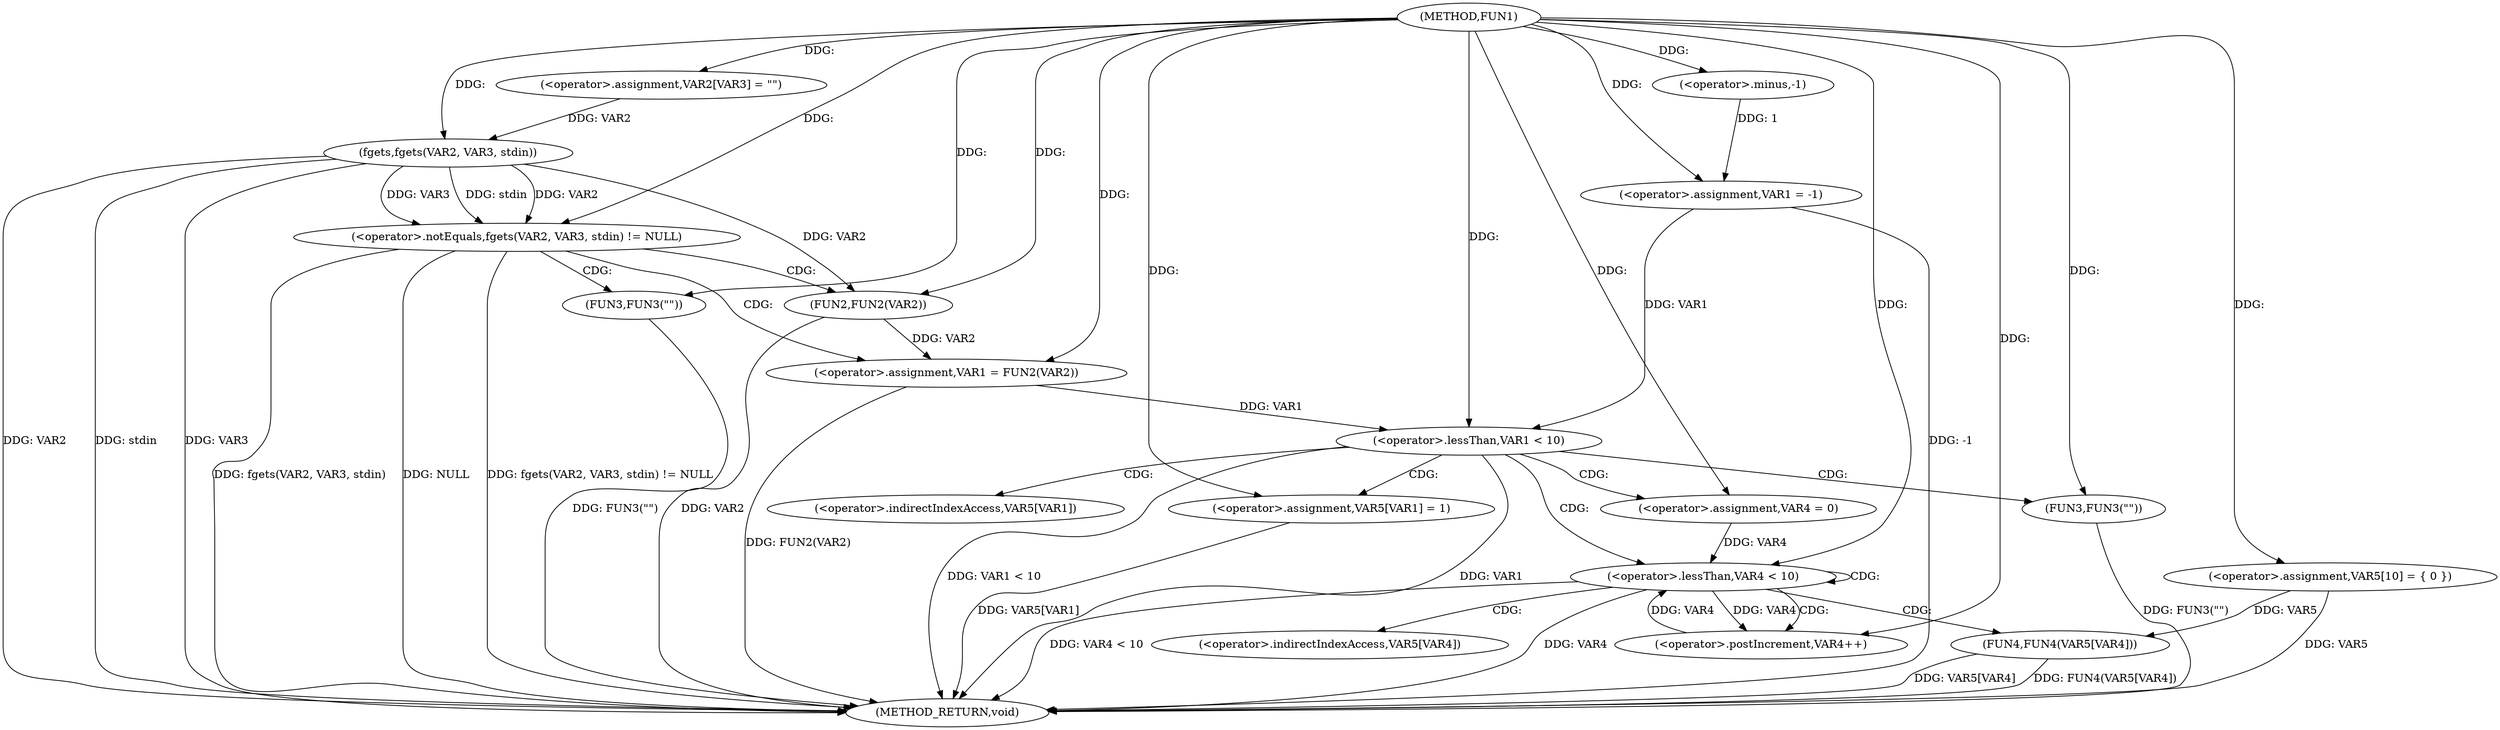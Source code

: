 digraph FUN1 {  
"1000100" [label = "(METHOD,FUN1)" ]
"1000161" [label = "(METHOD_RETURN,void)" ]
"1000103" [label = "(<operator>.assignment,VAR1 = -1)" ]
"1000105" [label = "(<operator>.minus,-1)" ]
"1000109" [label = "(<operator>.assignment,VAR2[VAR3] = \"\")" ]
"1000113" [label = "(<operator>.notEquals,fgets(VAR2, VAR3, stdin) != NULL)" ]
"1000114" [label = "(fgets,fgets(VAR2, VAR3, stdin))" ]
"1000120" [label = "(<operator>.assignment,VAR1 = FUN2(VAR2))" ]
"1000122" [label = "(FUN2,FUN2(VAR2))" ]
"1000126" [label = "(FUN3,FUN3(\"\"))" ]
"1000131" [label = "(<operator>.assignment,VAR5[10] = { 0 })" ]
"1000134" [label = "(<operator>.lessThan,VAR1 < 10)" ]
"1000138" [label = "(<operator>.assignment,VAR5[VAR1] = 1)" ]
"1000144" [label = "(<operator>.assignment,VAR4 = 0)" ]
"1000147" [label = "(<operator>.lessThan,VAR4 < 10)" ]
"1000150" [label = "(<operator>.postIncrement,VAR4++)" ]
"1000153" [label = "(FUN4,FUN4(VAR5[VAR4]))" ]
"1000159" [label = "(FUN3,FUN3(\"\"))" ]
"1000139" [label = "(<operator>.indirectIndexAccess,VAR5[VAR1])" ]
"1000154" [label = "(<operator>.indirectIndexAccess,VAR5[VAR4])" ]
  "1000126" -> "1000161"  [ label = "DDG: FUN3(\"\")"] 
  "1000103" -> "1000161"  [ label = "DDG: -1"] 
  "1000113" -> "1000161"  [ label = "DDG: fgets(VAR2, VAR3, stdin)"] 
  "1000114" -> "1000161"  [ label = "DDG: VAR2"] 
  "1000147" -> "1000161"  [ label = "DDG: VAR4"] 
  "1000153" -> "1000161"  [ label = "DDG: FUN4(VAR5[VAR4])"] 
  "1000113" -> "1000161"  [ label = "DDG: NULL"] 
  "1000153" -> "1000161"  [ label = "DDG: VAR5[VAR4]"] 
  "1000120" -> "1000161"  [ label = "DDG: FUN2(VAR2)"] 
  "1000159" -> "1000161"  [ label = "DDG: FUN3(\"\")"] 
  "1000114" -> "1000161"  [ label = "DDG: stdin"] 
  "1000122" -> "1000161"  [ label = "DDG: VAR2"] 
  "1000131" -> "1000161"  [ label = "DDG: VAR5"] 
  "1000138" -> "1000161"  [ label = "DDG: VAR5[VAR1]"] 
  "1000134" -> "1000161"  [ label = "DDG: VAR1 < 10"] 
  "1000134" -> "1000161"  [ label = "DDG: VAR1"] 
  "1000113" -> "1000161"  [ label = "DDG: fgets(VAR2, VAR3, stdin) != NULL"] 
  "1000147" -> "1000161"  [ label = "DDG: VAR4 < 10"] 
  "1000114" -> "1000161"  [ label = "DDG: VAR3"] 
  "1000105" -> "1000103"  [ label = "DDG: 1"] 
  "1000100" -> "1000103"  [ label = "DDG: "] 
  "1000100" -> "1000105"  [ label = "DDG: "] 
  "1000100" -> "1000109"  [ label = "DDG: "] 
  "1000114" -> "1000113"  [ label = "DDG: VAR2"] 
  "1000114" -> "1000113"  [ label = "DDG: VAR3"] 
  "1000114" -> "1000113"  [ label = "DDG: stdin"] 
  "1000109" -> "1000114"  [ label = "DDG: VAR2"] 
  "1000100" -> "1000114"  [ label = "DDG: "] 
  "1000100" -> "1000113"  [ label = "DDG: "] 
  "1000122" -> "1000120"  [ label = "DDG: VAR2"] 
  "1000100" -> "1000120"  [ label = "DDG: "] 
  "1000114" -> "1000122"  [ label = "DDG: VAR2"] 
  "1000100" -> "1000122"  [ label = "DDG: "] 
  "1000100" -> "1000126"  [ label = "DDG: "] 
  "1000100" -> "1000131"  [ label = "DDG: "] 
  "1000103" -> "1000134"  [ label = "DDG: VAR1"] 
  "1000120" -> "1000134"  [ label = "DDG: VAR1"] 
  "1000100" -> "1000134"  [ label = "DDG: "] 
  "1000100" -> "1000138"  [ label = "DDG: "] 
  "1000100" -> "1000144"  [ label = "DDG: "] 
  "1000150" -> "1000147"  [ label = "DDG: VAR4"] 
  "1000144" -> "1000147"  [ label = "DDG: VAR4"] 
  "1000100" -> "1000147"  [ label = "DDG: "] 
  "1000147" -> "1000150"  [ label = "DDG: VAR4"] 
  "1000100" -> "1000150"  [ label = "DDG: "] 
  "1000131" -> "1000153"  [ label = "DDG: VAR5"] 
  "1000100" -> "1000159"  [ label = "DDG: "] 
  "1000113" -> "1000120"  [ label = "CDG: "] 
  "1000113" -> "1000126"  [ label = "CDG: "] 
  "1000113" -> "1000122"  [ label = "CDG: "] 
  "1000134" -> "1000159"  [ label = "CDG: "] 
  "1000134" -> "1000147"  [ label = "CDG: "] 
  "1000134" -> "1000139"  [ label = "CDG: "] 
  "1000134" -> "1000144"  [ label = "CDG: "] 
  "1000134" -> "1000138"  [ label = "CDG: "] 
  "1000147" -> "1000153"  [ label = "CDG: "] 
  "1000147" -> "1000154"  [ label = "CDG: "] 
  "1000147" -> "1000147"  [ label = "CDG: "] 
  "1000147" -> "1000150"  [ label = "CDG: "] 
}
